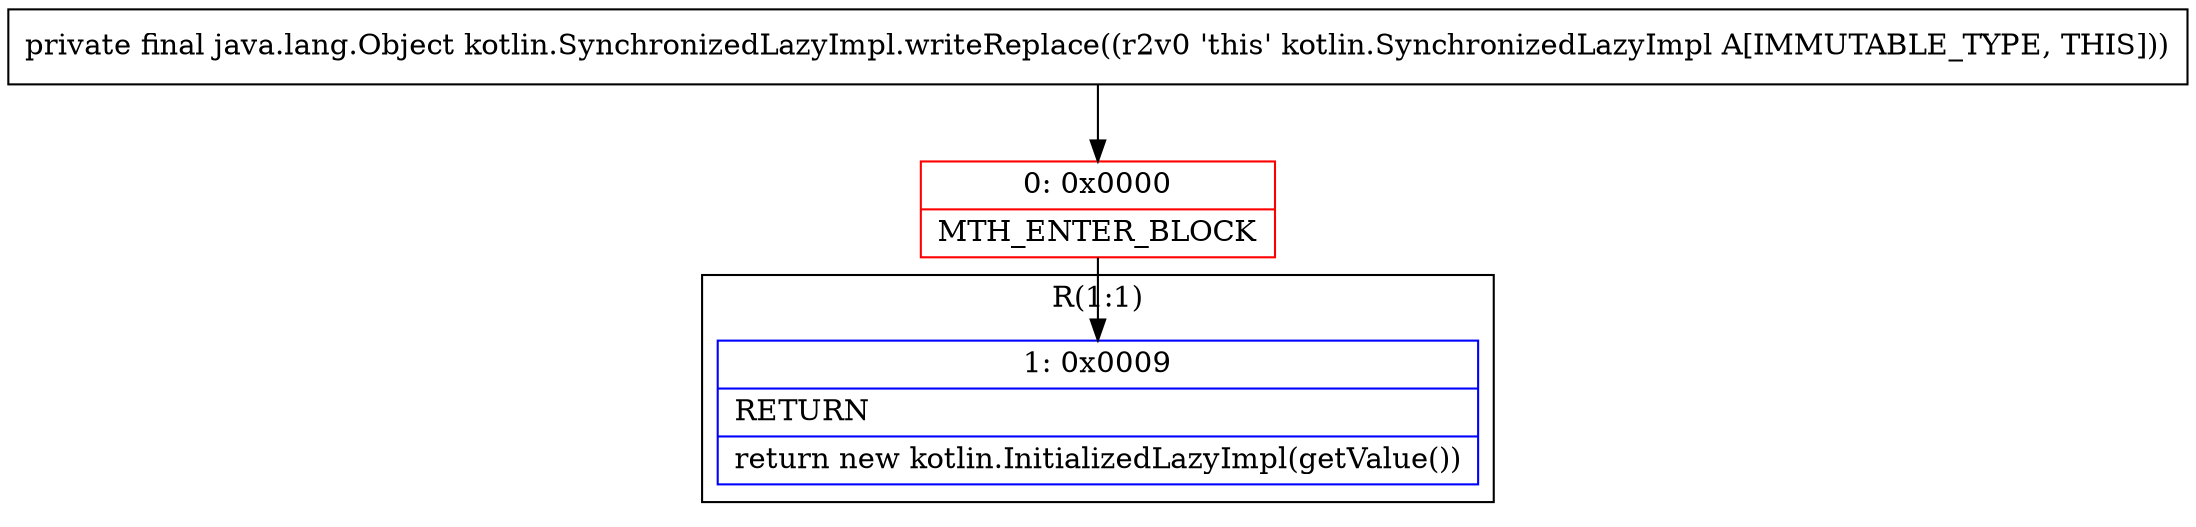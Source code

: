 digraph "CFG forkotlin.SynchronizedLazyImpl.writeReplace()Ljava\/lang\/Object;" {
subgraph cluster_Region_2112371500 {
label = "R(1:1)";
node [shape=record,color=blue];
Node_1 [shape=record,label="{1\:\ 0x0009|RETURN\l|return new kotlin.InitializedLazyImpl(getValue())\l}"];
}
Node_0 [shape=record,color=red,label="{0\:\ 0x0000|MTH_ENTER_BLOCK\l}"];
MethodNode[shape=record,label="{private final java.lang.Object kotlin.SynchronizedLazyImpl.writeReplace((r2v0 'this' kotlin.SynchronizedLazyImpl A[IMMUTABLE_TYPE, THIS])) }"];
MethodNode -> Node_0;
Node_0 -> Node_1;
}

